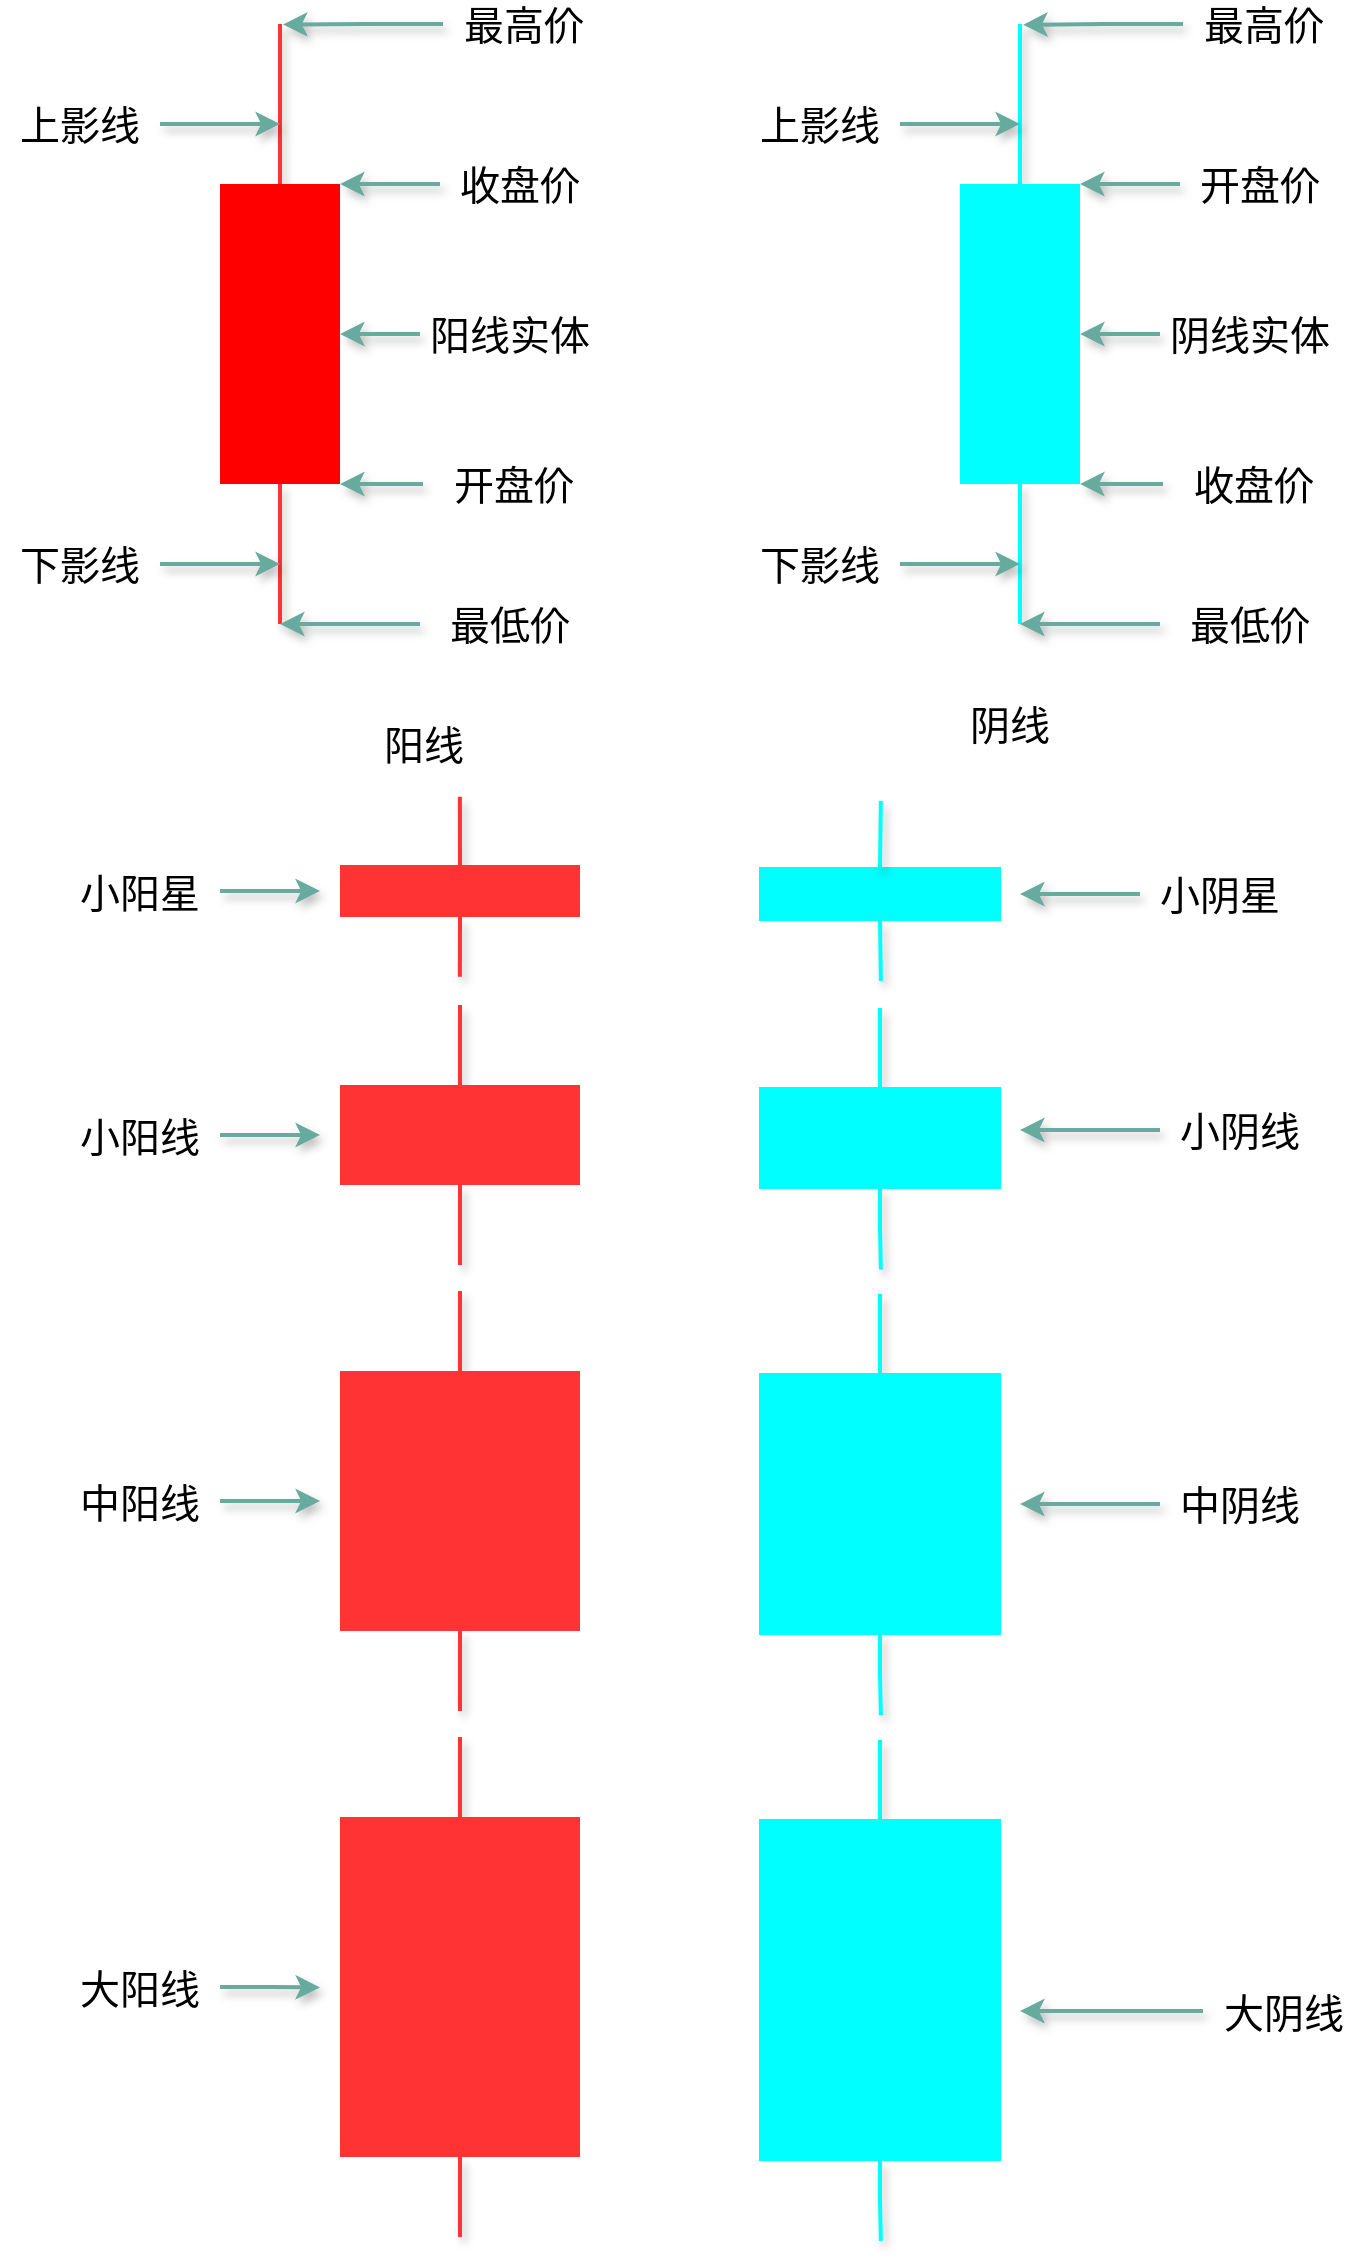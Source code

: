 <mxfile version="12.3.2" type="device" pages="1"><diagram id="M1K9scLaofC8iJsHpBHu" name="第 1 页"><mxGraphModel dx="1086" dy="806" grid="1" gridSize="10" guides="1" tooltips="1" connect="1" arrows="1" fold="1" page="1" pageScale="1" pageWidth="827" pageHeight="1169" math="0" shadow="0"><root><mxCell id="0"/><mxCell id="1" parent="0"/><mxCell id="iLvciy81AMqeUpUuvwjl-7" style="edgeStyle=orthogonalEdgeStyle;rounded=0;jumpSize=9;orthogonalLoop=1;jettySize=auto;html=1;exitX=0.5;exitY=0;exitDx=0;exitDy=0;shadow=1;strokeColor=#FF3333;endArrow=none;endFill=0;strokeWidth=2;" parent="1" source="iLvciy81AMqeUpUuvwjl-2" edge="1"><mxGeometry relative="1" as="geometry"><mxPoint x="210" y="50" as="targetPoint"/></mxGeometry></mxCell><mxCell id="iLvciy81AMqeUpUuvwjl-2" value="" style="rounded=0;whiteSpace=wrap;html=1;fillColor=#FF0000;strokeColor=none;" parent="1" vertex="1"><mxGeometry x="180" y="130" width="60" height="150" as="geometry"/></mxCell><mxCell id="iLvciy81AMqeUpUuvwjl-10" style="edgeStyle=orthogonalEdgeStyle;rounded=0;jumpSize=9;orthogonalLoop=1;jettySize=auto;html=1;exitX=0.5;exitY=0;exitDx=0;exitDy=0;shadow=1;endArrow=none;endFill=0;strokeColor=#00FFFF;strokeWidth=2;" parent="1" source="iLvciy81AMqeUpUuvwjl-3" edge="1"><mxGeometry relative="1" as="geometry"><mxPoint x="580" y="50" as="targetPoint"/></mxGeometry></mxCell><mxCell id="iLvciy81AMqeUpUuvwjl-11" style="edgeStyle=orthogonalEdgeStyle;rounded=0;jumpSize=9;orthogonalLoop=1;jettySize=auto;html=1;exitX=0.5;exitY=1;exitDx=0;exitDy=0;shadow=1;endArrow=none;endFill=0;strokeColor=#00FFFF;strokeWidth=2;" parent="1" source="iLvciy81AMqeUpUuvwjl-3" edge="1"><mxGeometry relative="1" as="geometry"><mxPoint x="580" y="350" as="targetPoint"/></mxGeometry></mxCell><mxCell id="iLvciy81AMqeUpUuvwjl-3" value="" style="rounded=0;whiteSpace=wrap;html=1;fillColor=#00FFFF;strokeColor=none;" parent="1" vertex="1"><mxGeometry x="550" y="130" width="60" height="150" as="geometry"/></mxCell><mxCell id="iLvciy81AMqeUpUuvwjl-4" value="" style="endArrow=none;html=1;entryX=0.5;entryY=1;entryDx=0;entryDy=0;strokeColor=#FF3333;shadow=1;jumpSize=9;strokeWidth=2;" parent="1" target="iLvciy81AMqeUpUuvwjl-2" edge="1"><mxGeometry width="50" height="50" relative="1" as="geometry"><mxPoint x="210" y="350" as="sourcePoint"/><mxPoint x="230" y="300" as="targetPoint"/></mxGeometry></mxCell><mxCell id="iLvciy81AMqeUpUuvwjl-21" style="edgeStyle=orthogonalEdgeStyle;rounded=0;jumpSize=9;orthogonalLoop=1;jettySize=auto;html=1;exitX=0;exitY=0.5;exitDx=0;exitDy=0;shadow=1;endArrow=classic;endFill=1;strokeColor=#67AB9F;strokeWidth=2;fontSize=20;" parent="1" source="iLvciy81AMqeUpUuvwjl-12" edge="1"><mxGeometry relative="1" as="geometry"><mxPoint x="211.5" y="50.286" as="targetPoint"/><Array as="points"><mxPoint x="252" y="50"/></Array></mxGeometry></mxCell><mxCell id="iLvciy81AMqeUpUuvwjl-12" value="最高价" style="text;html=1;strokeColor=none;fillColor=none;align=center;verticalAlign=middle;whiteSpace=wrap;rounded=0;fontSize=20;" parent="1" vertex="1"><mxGeometry x="291.5" y="40" width="80" height="20" as="geometry"/></mxCell><mxCell id="iLvciy81AMqeUpUuvwjl-23" style="edgeStyle=orthogonalEdgeStyle;rounded=0;jumpSize=9;orthogonalLoop=1;jettySize=auto;html=1;exitX=0;exitY=0.5;exitDx=0;exitDy=0;shadow=1;endArrow=classic;endFill=1;strokeColor=#67AB9F;strokeWidth=2;fontSize=20;" parent="1" source="iLvciy81AMqeUpUuvwjl-13" edge="1"><mxGeometry relative="1" as="geometry"><mxPoint x="240" y="130" as="targetPoint"/></mxGeometry></mxCell><mxCell id="iLvciy81AMqeUpUuvwjl-13" value="收盘价" style="text;html=1;strokeColor=none;fillColor=none;align=center;verticalAlign=middle;whiteSpace=wrap;rounded=0;fontSize=20;" parent="1" vertex="1"><mxGeometry x="290" y="120" width="80" height="20" as="geometry"/></mxCell><mxCell id="iLvciy81AMqeUpUuvwjl-24" style="edgeStyle=orthogonalEdgeStyle;rounded=0;jumpSize=9;orthogonalLoop=1;jettySize=auto;html=1;exitX=0;exitY=0.5;exitDx=0;exitDy=0;shadow=1;endArrow=classic;endFill=1;strokeColor=#67AB9F;strokeWidth=2;fontSize=20;" parent="1" source="iLvciy81AMqeUpUuvwjl-14" target="iLvciy81AMqeUpUuvwjl-2" edge="1"><mxGeometry relative="1" as="geometry"/></mxCell><mxCell id="iLvciy81AMqeUpUuvwjl-14" value="阳线实体" style="text;html=1;strokeColor=none;fillColor=none;align=center;verticalAlign=middle;whiteSpace=wrap;rounded=0;fontSize=20;" parent="1" vertex="1"><mxGeometry x="280" y="195" width="90" height="20" as="geometry"/></mxCell><mxCell id="iLvciy81AMqeUpUuvwjl-25" style="edgeStyle=orthogonalEdgeStyle;rounded=0;jumpSize=9;orthogonalLoop=1;jettySize=auto;html=1;exitX=0;exitY=0.5;exitDx=0;exitDy=0;shadow=1;endArrow=classic;endFill=1;strokeColor=#67AB9F;strokeWidth=2;fontSize=20;" parent="1" source="iLvciy81AMqeUpUuvwjl-15" edge="1"><mxGeometry relative="1" as="geometry"><mxPoint x="240" y="280" as="targetPoint"/></mxGeometry></mxCell><mxCell id="iLvciy81AMqeUpUuvwjl-15" value="开盘价" style="text;html=1;strokeColor=none;fillColor=none;align=center;verticalAlign=middle;whiteSpace=wrap;rounded=0;fontSize=20;" parent="1" vertex="1"><mxGeometry x="281.5" y="270" width="90" height="20" as="geometry"/></mxCell><mxCell id="iLvciy81AMqeUpUuvwjl-26" style="edgeStyle=orthogonalEdgeStyle;rounded=0;jumpSize=9;orthogonalLoop=1;jettySize=auto;html=1;exitX=0;exitY=0.5;exitDx=0;exitDy=0;shadow=1;endArrow=classic;endFill=1;strokeColor=#67AB9F;strokeWidth=2;fontSize=20;" parent="1" source="iLvciy81AMqeUpUuvwjl-16" edge="1"><mxGeometry relative="1" as="geometry"><mxPoint x="210" y="350" as="targetPoint"/></mxGeometry></mxCell><mxCell id="iLvciy81AMqeUpUuvwjl-16" value="最低价" style="text;html=1;strokeColor=none;fillColor=none;align=center;verticalAlign=middle;whiteSpace=wrap;rounded=0;fontSize=20;" parent="1" vertex="1"><mxGeometry x="280" y="340" width="90" height="20" as="geometry"/></mxCell><mxCell id="iLvciy81AMqeUpUuvwjl-29" style="edgeStyle=orthogonalEdgeStyle;rounded=0;jumpSize=9;orthogonalLoop=1;jettySize=auto;html=1;exitX=1;exitY=0.5;exitDx=0;exitDy=0;shadow=1;endArrow=classic;endFill=1;strokeColor=#67AB9F;strokeWidth=2;fontSize=20;" parent="1" source="iLvciy81AMqeUpUuvwjl-17" edge="1"><mxGeometry relative="1" as="geometry"><mxPoint x="210" y="100" as="targetPoint"/></mxGeometry></mxCell><mxCell id="iLvciy81AMqeUpUuvwjl-17" value="上影线" style="text;html=1;strokeColor=none;fillColor=none;align=center;verticalAlign=middle;whiteSpace=wrap;rounded=0;fontSize=20;" parent="1" vertex="1"><mxGeometry x="70" y="90" width="80" height="20" as="geometry"/></mxCell><mxCell id="iLvciy81AMqeUpUuvwjl-32" style="edgeStyle=orthogonalEdgeStyle;rounded=0;jumpSize=9;orthogonalLoop=1;jettySize=auto;html=1;exitX=1;exitY=0.5;exitDx=0;exitDy=0;shadow=1;endArrow=classic;endFill=1;strokeColor=#67AB9F;strokeWidth=2;fontSize=20;" parent="1" source="iLvciy81AMqeUpUuvwjl-20" edge="1"><mxGeometry relative="1" as="geometry"><mxPoint x="210" y="320" as="targetPoint"/></mxGeometry></mxCell><mxCell id="iLvciy81AMqeUpUuvwjl-20" value="下影线" style="text;html=1;strokeColor=none;fillColor=none;align=center;verticalAlign=middle;whiteSpace=wrap;rounded=0;fontSize=20;" parent="1" vertex="1"><mxGeometry x="70" y="310" width="80" height="20" as="geometry"/></mxCell><mxCell id="iLvciy81AMqeUpUuvwjl-33" style="edgeStyle=orthogonalEdgeStyle;rounded=0;jumpSize=9;orthogonalLoop=1;jettySize=auto;html=1;exitX=0;exitY=0.5;exitDx=0;exitDy=0;shadow=1;endArrow=classic;endFill=1;strokeColor=#67AB9F;strokeWidth=2;fontSize=20;" parent="1" source="iLvciy81AMqeUpUuvwjl-34" edge="1"><mxGeometry relative="1" as="geometry"><mxPoint x="581.571" y="50.429" as="targetPoint"/><Array as="points"><mxPoint x="622" y="50"/></Array></mxGeometry></mxCell><mxCell id="iLvciy81AMqeUpUuvwjl-34" value="最高价" style="text;html=1;strokeColor=none;fillColor=none;align=center;verticalAlign=middle;whiteSpace=wrap;rounded=0;fontSize=20;" parent="1" vertex="1"><mxGeometry x="661.5" y="40" width="80" height="20" as="geometry"/></mxCell><mxCell id="iLvciy81AMqeUpUuvwjl-35" style="edgeStyle=orthogonalEdgeStyle;rounded=0;jumpSize=9;orthogonalLoop=1;jettySize=auto;html=1;exitX=0;exitY=0.5;exitDx=0;exitDy=0;shadow=1;endArrow=classic;endFill=1;strokeColor=#67AB9F;strokeWidth=2;fontSize=20;" parent="1" source="iLvciy81AMqeUpUuvwjl-36" edge="1"><mxGeometry relative="1" as="geometry"><mxPoint x="610" y="130" as="targetPoint"/></mxGeometry></mxCell><mxCell id="iLvciy81AMqeUpUuvwjl-36" value="开盘价" style="text;html=1;strokeColor=none;fillColor=none;align=center;verticalAlign=middle;whiteSpace=wrap;rounded=0;fontSize=20;" parent="1" vertex="1"><mxGeometry x="660" y="120" width="80" height="20" as="geometry"/></mxCell><mxCell id="iLvciy81AMqeUpUuvwjl-47" style="edgeStyle=orthogonalEdgeStyle;rounded=0;jumpSize=9;orthogonalLoop=1;jettySize=auto;html=1;exitX=0;exitY=0.5;exitDx=0;exitDy=0;shadow=1;endArrow=classic;endFill=1;strokeColor=#67AB9F;strokeWidth=2;fontSize=20;" parent="1" source="iLvciy81AMqeUpUuvwjl-38" edge="1"><mxGeometry relative="1" as="geometry"><mxPoint x="610" y="205" as="targetPoint"/></mxGeometry></mxCell><mxCell id="iLvciy81AMqeUpUuvwjl-38" value="阴线实体" style="text;html=1;strokeColor=none;fillColor=none;align=center;verticalAlign=middle;whiteSpace=wrap;rounded=0;fontSize=20;" parent="1" vertex="1"><mxGeometry x="650" y="195" width="90" height="20" as="geometry"/></mxCell><mxCell id="iLvciy81AMqeUpUuvwjl-39" style="edgeStyle=orthogonalEdgeStyle;rounded=0;jumpSize=9;orthogonalLoop=1;jettySize=auto;html=1;exitX=0;exitY=0.5;exitDx=0;exitDy=0;shadow=1;endArrow=classic;endFill=1;strokeColor=#67AB9F;strokeWidth=2;fontSize=20;" parent="1" source="iLvciy81AMqeUpUuvwjl-40" edge="1"><mxGeometry relative="1" as="geometry"><mxPoint x="610" y="280" as="targetPoint"/></mxGeometry></mxCell><mxCell id="iLvciy81AMqeUpUuvwjl-40" value="收盘价" style="text;html=1;strokeColor=none;fillColor=none;align=center;verticalAlign=middle;whiteSpace=wrap;rounded=0;fontSize=20;" parent="1" vertex="1"><mxGeometry x="651.5" y="270" width="90" height="20" as="geometry"/></mxCell><mxCell id="iLvciy81AMqeUpUuvwjl-41" style="edgeStyle=orthogonalEdgeStyle;rounded=0;jumpSize=9;orthogonalLoop=1;jettySize=auto;html=1;exitX=0;exitY=0.5;exitDx=0;exitDy=0;shadow=1;endArrow=classic;endFill=1;strokeColor=#67AB9F;strokeWidth=2;fontSize=20;" parent="1" source="iLvciy81AMqeUpUuvwjl-42" edge="1"><mxGeometry relative="1" as="geometry"><mxPoint x="580" y="350" as="targetPoint"/></mxGeometry></mxCell><mxCell id="iLvciy81AMqeUpUuvwjl-42" value="最低价" style="text;html=1;strokeColor=none;fillColor=none;align=center;verticalAlign=middle;whiteSpace=wrap;rounded=0;fontSize=20;" parent="1" vertex="1"><mxGeometry x="650" y="340" width="90" height="20" as="geometry"/></mxCell><mxCell id="iLvciy81AMqeUpUuvwjl-43" style="edgeStyle=orthogonalEdgeStyle;rounded=0;jumpSize=9;orthogonalLoop=1;jettySize=auto;html=1;exitX=1;exitY=0.5;exitDx=0;exitDy=0;shadow=1;endArrow=classic;endFill=1;strokeColor=#67AB9F;strokeWidth=2;fontSize=20;" parent="1" source="iLvciy81AMqeUpUuvwjl-44" edge="1"><mxGeometry relative="1" as="geometry"><mxPoint x="580" y="100.0" as="targetPoint"/></mxGeometry></mxCell><mxCell id="iLvciy81AMqeUpUuvwjl-44" value="上影线" style="text;html=1;strokeColor=none;fillColor=none;align=center;verticalAlign=middle;whiteSpace=wrap;rounded=0;fontSize=20;" parent="1" vertex="1"><mxGeometry x="440" y="90" width="80" height="20" as="geometry"/></mxCell><mxCell id="iLvciy81AMqeUpUuvwjl-45" style="edgeStyle=orthogonalEdgeStyle;rounded=0;jumpSize=9;orthogonalLoop=1;jettySize=auto;html=1;exitX=1;exitY=0.5;exitDx=0;exitDy=0;shadow=1;endArrow=classic;endFill=1;strokeColor=#67AB9F;strokeWidth=2;fontSize=20;" parent="1" source="iLvciy81AMqeUpUuvwjl-46" edge="1"><mxGeometry relative="1" as="geometry"><mxPoint x="580" y="320" as="targetPoint"/></mxGeometry></mxCell><mxCell id="iLvciy81AMqeUpUuvwjl-46" value="下影线" style="text;html=1;strokeColor=none;fillColor=none;align=center;verticalAlign=middle;whiteSpace=wrap;rounded=0;fontSize=20;" parent="1" vertex="1"><mxGeometry x="440" y="310" width="80" height="20" as="geometry"/></mxCell><mxCell id="iLvciy81AMqeUpUuvwjl-48" value="阳线" style="text;html=1;strokeColor=none;fillColor=none;align=center;verticalAlign=middle;whiteSpace=wrap;rounded=0;fontSize=20;" parent="1" vertex="1"><mxGeometry x="246.5" y="400" width="70" height="20" as="geometry"/></mxCell><mxCell id="iLvciy81AMqeUpUuvwjl-49" value="阴线" style="text;html=1;align=center;verticalAlign=middle;whiteSpace=wrap;rounded=0;fontSize=20;" parent="1" vertex="1"><mxGeometry x="540" y="390" width="70" height="20" as="geometry"/></mxCell><mxCell id="TM7oYlko2I4hSxF9Tm-b-2" style="edgeStyle=orthogonalEdgeStyle;rounded=0;orthogonalLoop=1;jettySize=auto;html=1;exitX=0.5;exitY=1;exitDx=0;exitDy=0;endArrow=none;endFill=0;strokeColor=#FF3333;strokeWidth=2;shadow=1;" edge="1" parent="1" source="TM7oYlko2I4hSxF9Tm-b-1"><mxGeometry relative="1" as="geometry"><mxPoint x="299.944" y="526.389" as="targetPoint"/></mxGeometry></mxCell><mxCell id="TM7oYlko2I4hSxF9Tm-b-3" style="edgeStyle=orthogonalEdgeStyle;rounded=0;orthogonalLoop=1;jettySize=auto;html=1;exitX=0.5;exitY=0;exitDx=0;exitDy=0;shadow=1;endArrow=none;endFill=0;strokeColor=#FF3333;strokeWidth=2;" edge="1" parent="1" source="TM7oYlko2I4hSxF9Tm-b-1"><mxGeometry relative="1" as="geometry"><mxPoint x="299.944" y="436.389" as="targetPoint"/></mxGeometry></mxCell><mxCell id="TM7oYlko2I4hSxF9Tm-b-1" value="" style="rounded=0;whiteSpace=wrap;html=1;fillColor=#FF3333;strokeColor=none;" vertex="1" parent="1"><mxGeometry x="240" y="470.5" width="120" height="26" as="geometry"/></mxCell><mxCell id="TM7oYlko2I4hSxF9Tm-b-5" style="edgeStyle=orthogonalEdgeStyle;rounded=0;orthogonalLoop=1;jettySize=auto;html=1;exitX=0.5;exitY=1;exitDx=0;exitDy=0;endArrow=none;endFill=0;strokeColor=#FF3333;strokeWidth=2;shadow=1;" edge="1" source="TM7oYlko2I4hSxF9Tm-b-7" parent="1"><mxGeometry relative="1" as="geometry"><mxPoint x="300" y="670.5" as="targetPoint"/></mxGeometry></mxCell><mxCell id="TM7oYlko2I4hSxF9Tm-b-6" style="edgeStyle=orthogonalEdgeStyle;rounded=0;orthogonalLoop=1;jettySize=auto;html=1;exitX=0.5;exitY=0;exitDx=0;exitDy=0;shadow=1;endArrow=none;endFill=0;strokeColor=#FF3333;strokeWidth=2;" edge="1" source="TM7oYlko2I4hSxF9Tm-b-7" parent="1"><mxGeometry relative="1" as="geometry"><mxPoint x="300" y="540.5" as="targetPoint"/></mxGeometry></mxCell><mxCell id="TM7oYlko2I4hSxF9Tm-b-7" value="" style="rounded=0;whiteSpace=wrap;html=1;fillColor=#FF3333;strokeColor=none;" vertex="1" parent="1"><mxGeometry x="240" y="580.5" width="120" height="50" as="geometry"/></mxCell><mxCell id="TM7oYlko2I4hSxF9Tm-b-9" style="edgeStyle=orthogonalEdgeStyle;rounded=0;orthogonalLoop=1;jettySize=auto;html=1;exitX=0.5;exitY=1;exitDx=0;exitDy=0;shadow=1;endArrow=none;endFill=0;strokeColor=#FF3333;strokeWidth=2;" edge="1" parent="1" source="TM7oYlko2I4hSxF9Tm-b-8"><mxGeometry relative="1" as="geometry"><mxPoint x="300" y="893.5" as="targetPoint"/></mxGeometry></mxCell><mxCell id="TM7oYlko2I4hSxF9Tm-b-10" style="edgeStyle=orthogonalEdgeStyle;rounded=0;orthogonalLoop=1;jettySize=auto;html=1;exitX=0.5;exitY=0;exitDx=0;exitDy=0;shadow=1;endArrow=none;endFill=0;strokeColor=#FF3333;strokeWidth=2;" edge="1" parent="1" source="TM7oYlko2I4hSxF9Tm-b-8"><mxGeometry relative="1" as="geometry"><mxPoint x="300" y="683.5" as="targetPoint"/></mxGeometry></mxCell><mxCell id="TM7oYlko2I4hSxF9Tm-b-8" value="" style="rounded=0;whiteSpace=wrap;html=1;fillColor=#FF3333;strokeColor=none;" vertex="1" parent="1"><mxGeometry x="240" y="723.5" width="120" height="130" as="geometry"/></mxCell><mxCell id="TM7oYlko2I4hSxF9Tm-b-12" style="edgeStyle=orthogonalEdgeStyle;rounded=0;orthogonalLoop=1;jettySize=auto;html=1;exitX=0.5;exitY=1;exitDx=0;exitDy=0;shadow=1;endArrow=none;endFill=0;strokeColor=#FF3333;strokeWidth=2;" edge="1" parent="1" source="TM7oYlko2I4hSxF9Tm-b-11"><mxGeometry relative="1" as="geometry"><mxPoint x="300" y="1156.5" as="targetPoint"/></mxGeometry></mxCell><mxCell id="TM7oYlko2I4hSxF9Tm-b-13" style="edgeStyle=orthogonalEdgeStyle;rounded=0;orthogonalLoop=1;jettySize=auto;html=1;exitX=0.5;exitY=0;exitDx=0;exitDy=0;shadow=1;endArrow=none;endFill=0;strokeColor=#FF3333;strokeWidth=2;" edge="1" parent="1" source="TM7oYlko2I4hSxF9Tm-b-11"><mxGeometry relative="1" as="geometry"><mxPoint x="300" y="906.5" as="targetPoint"/></mxGeometry></mxCell><mxCell id="TM7oYlko2I4hSxF9Tm-b-11" value="" style="rounded=0;whiteSpace=wrap;html=1;fillColor=#FF3333;strokeColor=none;" vertex="1" parent="1"><mxGeometry x="240" y="946.5" width="120" height="170" as="geometry"/></mxCell><mxCell id="TM7oYlko2I4hSxF9Tm-b-14" style="edgeStyle=orthogonalEdgeStyle;rounded=0;orthogonalLoop=1;jettySize=auto;html=1;exitX=0.5;exitY=1;exitDx=0;exitDy=0;endArrow=none;endFill=0;strokeColor=#00FFFF;strokeWidth=2;shadow=1;" edge="1" source="TM7oYlko2I4hSxF9Tm-b-15" parent="1"><mxGeometry relative="1" as="geometry"><mxPoint x="510.429" y="528.429" as="targetPoint"/></mxGeometry></mxCell><mxCell id="TM7oYlko2I4hSxF9Tm-b-15" value="" style="rounded=0;whiteSpace=wrap;html=1;fillColor=#00FFFF;strokeColor=#00FFFF;" vertex="1" parent="1"><mxGeometry x="450" y="472" width="120" height="26" as="geometry"/></mxCell><mxCell id="TM7oYlko2I4hSxF9Tm-b-16" style="edgeStyle=orthogonalEdgeStyle;rounded=0;orthogonalLoop=1;jettySize=auto;html=1;exitX=0.5;exitY=1;exitDx=0;exitDy=0;endArrow=none;endFill=0;strokeColor=#00FFFF;strokeWidth=2;shadow=1;" edge="1" source="TM7oYlko2I4hSxF9Tm-b-18" parent="1"><mxGeometry relative="1" as="geometry"><mxPoint x="510.429" y="672.714" as="targetPoint"/></mxGeometry></mxCell><mxCell id="TM7oYlko2I4hSxF9Tm-b-17" style="edgeStyle=orthogonalEdgeStyle;rounded=0;orthogonalLoop=1;jettySize=auto;html=1;exitX=0.5;exitY=0;exitDx=0;exitDy=0;shadow=1;endArrow=none;endFill=0;strokeColor=#00FFFF;strokeWidth=2;" edge="1" source="TM7oYlko2I4hSxF9Tm-b-18" parent="1"><mxGeometry relative="1" as="geometry"><mxPoint x="510.0" y="542" as="targetPoint"/></mxGeometry></mxCell><mxCell id="TM7oYlko2I4hSxF9Tm-b-18" value="" style="rounded=0;whiteSpace=wrap;html=1;fillColor=#00FFFF;strokeColor=#00FFFF;" vertex="1" parent="1"><mxGeometry x="450" y="582" width="120" height="50" as="geometry"/></mxCell><mxCell id="TM7oYlko2I4hSxF9Tm-b-19" style="edgeStyle=orthogonalEdgeStyle;rounded=0;orthogonalLoop=1;jettySize=auto;html=1;exitX=0.5;exitY=1;exitDx=0;exitDy=0;shadow=1;endArrow=none;endFill=0;strokeColor=#00FFFF;strokeWidth=2;" edge="1" source="TM7oYlko2I4hSxF9Tm-b-21" parent="1"><mxGeometry relative="1" as="geometry"><mxPoint x="510.429" y="895.571" as="targetPoint"/></mxGeometry></mxCell><mxCell id="TM7oYlko2I4hSxF9Tm-b-20" style="edgeStyle=orthogonalEdgeStyle;rounded=0;orthogonalLoop=1;jettySize=auto;html=1;exitX=0.5;exitY=0;exitDx=0;exitDy=0;shadow=1;endArrow=none;endFill=0;strokeColor=#00FFFF;strokeWidth=2;" edge="1" source="TM7oYlko2I4hSxF9Tm-b-21" parent="1"><mxGeometry relative="1" as="geometry"><mxPoint x="510.0" y="685" as="targetPoint"/></mxGeometry></mxCell><mxCell id="TM7oYlko2I4hSxF9Tm-b-21" value="" style="rounded=0;whiteSpace=wrap;html=1;fillColor=#00FFFF;strokeColor=#00FFFF;" vertex="1" parent="1"><mxGeometry x="450" y="725" width="120" height="130" as="geometry"/></mxCell><mxCell id="TM7oYlko2I4hSxF9Tm-b-22" style="edgeStyle=orthogonalEdgeStyle;rounded=0;orthogonalLoop=1;jettySize=auto;html=1;exitX=0.5;exitY=1;exitDx=0;exitDy=0;shadow=1;endArrow=none;endFill=0;strokeColor=#00FFFF;strokeWidth=2;" edge="1" source="TM7oYlko2I4hSxF9Tm-b-24" parent="1"><mxGeometry relative="1" as="geometry"><mxPoint x="510.429" y="1158.429" as="targetPoint"/></mxGeometry></mxCell><mxCell id="TM7oYlko2I4hSxF9Tm-b-23" style="edgeStyle=orthogonalEdgeStyle;rounded=0;orthogonalLoop=1;jettySize=auto;html=1;exitX=0.5;exitY=0;exitDx=0;exitDy=0;shadow=1;endArrow=none;endFill=0;strokeColor=#00FFFF;strokeWidth=2;" edge="1" source="TM7oYlko2I4hSxF9Tm-b-24" parent="1"><mxGeometry relative="1" as="geometry"><mxPoint x="510.0" y="908" as="targetPoint"/></mxGeometry></mxCell><mxCell id="TM7oYlko2I4hSxF9Tm-b-24" value="" style="rounded=0;whiteSpace=wrap;html=1;fillColor=#00FFFF;strokeColor=#00FFFF;" vertex="1" parent="1"><mxGeometry x="450" y="948" width="120" height="170" as="geometry"/></mxCell><mxCell id="TM7oYlko2I4hSxF9Tm-b-25" style="edgeStyle=orthogonalEdgeStyle;rounded=0;orthogonalLoop=1;jettySize=auto;html=1;exitX=0.5;exitY=0;exitDx=0;exitDy=0;shadow=1;endArrow=none;endFill=0;strokeColor=#00FFFF;strokeWidth=2;" edge="1" source="TM7oYlko2I4hSxF9Tm-b-15" parent="1"><mxGeometry relative="1" as="geometry"><mxPoint x="510.429" y="438.429" as="targetPoint"/></mxGeometry></mxCell><mxCell id="TM7oYlko2I4hSxF9Tm-b-27" style="edgeStyle=orthogonalEdgeStyle;rounded=0;orthogonalLoop=1;jettySize=auto;html=1;exitX=1;exitY=0.5;exitDx=0;exitDy=0;shadow=1;endArrow=classic;endFill=1;strokeColor=#67AB9F;strokeWidth=2;" edge="1" parent="1" source="TM7oYlko2I4hSxF9Tm-b-26"><mxGeometry relative="1" as="geometry"><mxPoint x="230" y="483.5" as="targetPoint"/></mxGeometry></mxCell><mxCell id="TM7oYlko2I4hSxF9Tm-b-26" value="小阳星" style="text;html=1;strokeColor=none;fillColor=none;align=center;verticalAlign=middle;whiteSpace=wrap;rounded=0;fontSize=20;" vertex="1" parent="1"><mxGeometry x="100" y="473.5" width="80" height="20" as="geometry"/></mxCell><mxCell id="TM7oYlko2I4hSxF9Tm-b-29" style="edgeStyle=orthogonalEdgeStyle;rounded=0;orthogonalLoop=1;jettySize=auto;html=1;exitX=1;exitY=0.5;exitDx=0;exitDy=0;shadow=1;endArrow=classic;endFill=1;strokeColor=#67AB9F;strokeWidth=2;" edge="1" parent="1" source="TM7oYlko2I4hSxF9Tm-b-28"><mxGeometry relative="1" as="geometry"><mxPoint x="230" y="605.5" as="targetPoint"/></mxGeometry></mxCell><mxCell id="TM7oYlko2I4hSxF9Tm-b-28" value="小阳线" style="text;html=1;strokeColor=none;fillColor=none;align=center;verticalAlign=middle;whiteSpace=wrap;rounded=0;fontSize=20;" vertex="1" parent="1"><mxGeometry x="100" y="595.5" width="80" height="20" as="geometry"/></mxCell><mxCell id="TM7oYlko2I4hSxF9Tm-b-31" style="edgeStyle=orthogonalEdgeStyle;rounded=0;orthogonalLoop=1;jettySize=auto;html=1;exitX=1;exitY=0.5;exitDx=0;exitDy=0;shadow=1;endArrow=classic;endFill=1;strokeColor=#67AB9F;strokeWidth=2;" edge="1" parent="1" source="TM7oYlko2I4hSxF9Tm-b-30"><mxGeometry relative="1" as="geometry"><mxPoint x="230" y="788.5" as="targetPoint"/></mxGeometry></mxCell><mxCell id="TM7oYlko2I4hSxF9Tm-b-30" value="中阳线" style="text;html=1;strokeColor=none;fillColor=none;align=center;verticalAlign=middle;whiteSpace=wrap;rounded=0;fontSize=20;" vertex="1" parent="1"><mxGeometry x="100" y="778.5" width="80" height="20" as="geometry"/></mxCell><mxCell id="TM7oYlko2I4hSxF9Tm-b-34" style="edgeStyle=orthogonalEdgeStyle;rounded=0;orthogonalLoop=1;jettySize=auto;html=1;exitX=1;exitY=0.5;exitDx=0;exitDy=0;shadow=1;endArrow=classic;endFill=1;strokeColor=#67AB9F;strokeWidth=2;" edge="1" parent="1" source="TM7oYlko2I4hSxF9Tm-b-32"><mxGeometry relative="1" as="geometry"><mxPoint x="230" y="1031.7" as="targetPoint"/></mxGeometry></mxCell><mxCell id="TM7oYlko2I4hSxF9Tm-b-32" value="大阳线" style="text;html=1;strokeColor=none;fillColor=none;align=center;verticalAlign=middle;whiteSpace=wrap;rounded=0;fontSize=20;" vertex="1" parent="1"><mxGeometry x="100" y="1021.5" width="80" height="20" as="geometry"/></mxCell><mxCell id="TM7oYlko2I4hSxF9Tm-b-36" style="edgeStyle=orthogonalEdgeStyle;rounded=0;orthogonalLoop=1;jettySize=auto;html=1;exitX=0;exitY=0.5;exitDx=0;exitDy=0;shadow=1;endArrow=classic;endFill=1;strokeColor=#67AB9F;strokeWidth=2;" edge="1" parent="1" source="TM7oYlko2I4hSxF9Tm-b-35"><mxGeometry relative="1" as="geometry"><mxPoint x="580" y="485" as="targetPoint"/></mxGeometry></mxCell><mxCell id="TM7oYlko2I4hSxF9Tm-b-35" value="小阴星" style="text;html=1;strokeColor=none;fillColor=none;align=center;verticalAlign=middle;whiteSpace=wrap;rounded=0;fontSize=20;" vertex="1" parent="1"><mxGeometry x="640" y="475" width="80" height="20" as="geometry"/></mxCell><mxCell id="TM7oYlko2I4hSxF9Tm-b-38" style="edgeStyle=orthogonalEdgeStyle;rounded=0;orthogonalLoop=1;jettySize=auto;html=1;exitX=0;exitY=0.5;exitDx=0;exitDy=0;shadow=1;endArrow=classic;endFill=1;strokeColor=#67AB9F;strokeWidth=2;" edge="1" parent="1" source="TM7oYlko2I4hSxF9Tm-b-37"><mxGeometry relative="1" as="geometry"><mxPoint x="580" y="603" as="targetPoint"/></mxGeometry></mxCell><mxCell id="TM7oYlko2I4hSxF9Tm-b-37" value="小阴线" style="text;html=1;strokeColor=none;fillColor=none;align=center;verticalAlign=middle;whiteSpace=wrap;rounded=0;fontSize=20;" vertex="1" parent="1"><mxGeometry x="650" y="593" width="80" height="20" as="geometry"/></mxCell><mxCell id="TM7oYlko2I4hSxF9Tm-b-40" style="edgeStyle=orthogonalEdgeStyle;rounded=0;orthogonalLoop=1;jettySize=auto;html=1;exitX=0;exitY=0.5;exitDx=0;exitDy=0;shadow=1;endArrow=classic;endFill=1;strokeColor=#67AB9F;strokeWidth=2;" edge="1" parent="1" source="TM7oYlko2I4hSxF9Tm-b-39"><mxGeometry relative="1" as="geometry"><mxPoint x="580" y="790" as="targetPoint"/></mxGeometry></mxCell><mxCell id="TM7oYlko2I4hSxF9Tm-b-39" value="中阴线" style="text;html=1;strokeColor=none;fillColor=none;align=center;verticalAlign=middle;whiteSpace=wrap;rounded=0;fontSize=20;" vertex="1" parent="1"><mxGeometry x="650" y="780" width="80" height="20" as="geometry"/></mxCell><mxCell id="TM7oYlko2I4hSxF9Tm-b-42" style="edgeStyle=orthogonalEdgeStyle;rounded=0;orthogonalLoop=1;jettySize=auto;html=1;exitX=0;exitY=0.5;exitDx=0;exitDy=0;shadow=1;endArrow=classic;endFill=1;strokeColor=#67AB9F;strokeWidth=2;" edge="1" parent="1" source="TM7oYlko2I4hSxF9Tm-b-41"><mxGeometry relative="1" as="geometry"><mxPoint x="580" y="1043.5" as="targetPoint"/></mxGeometry></mxCell><mxCell id="TM7oYlko2I4hSxF9Tm-b-41" value="大阴线" style="text;html=1;strokeColor=none;fillColor=none;align=center;verticalAlign=middle;whiteSpace=wrap;rounded=0;fontSize=20;" vertex="1" parent="1"><mxGeometry x="671.5" y="1033.5" width="80" height="20" as="geometry"/></mxCell></root></mxGraphModel></diagram></mxfile>